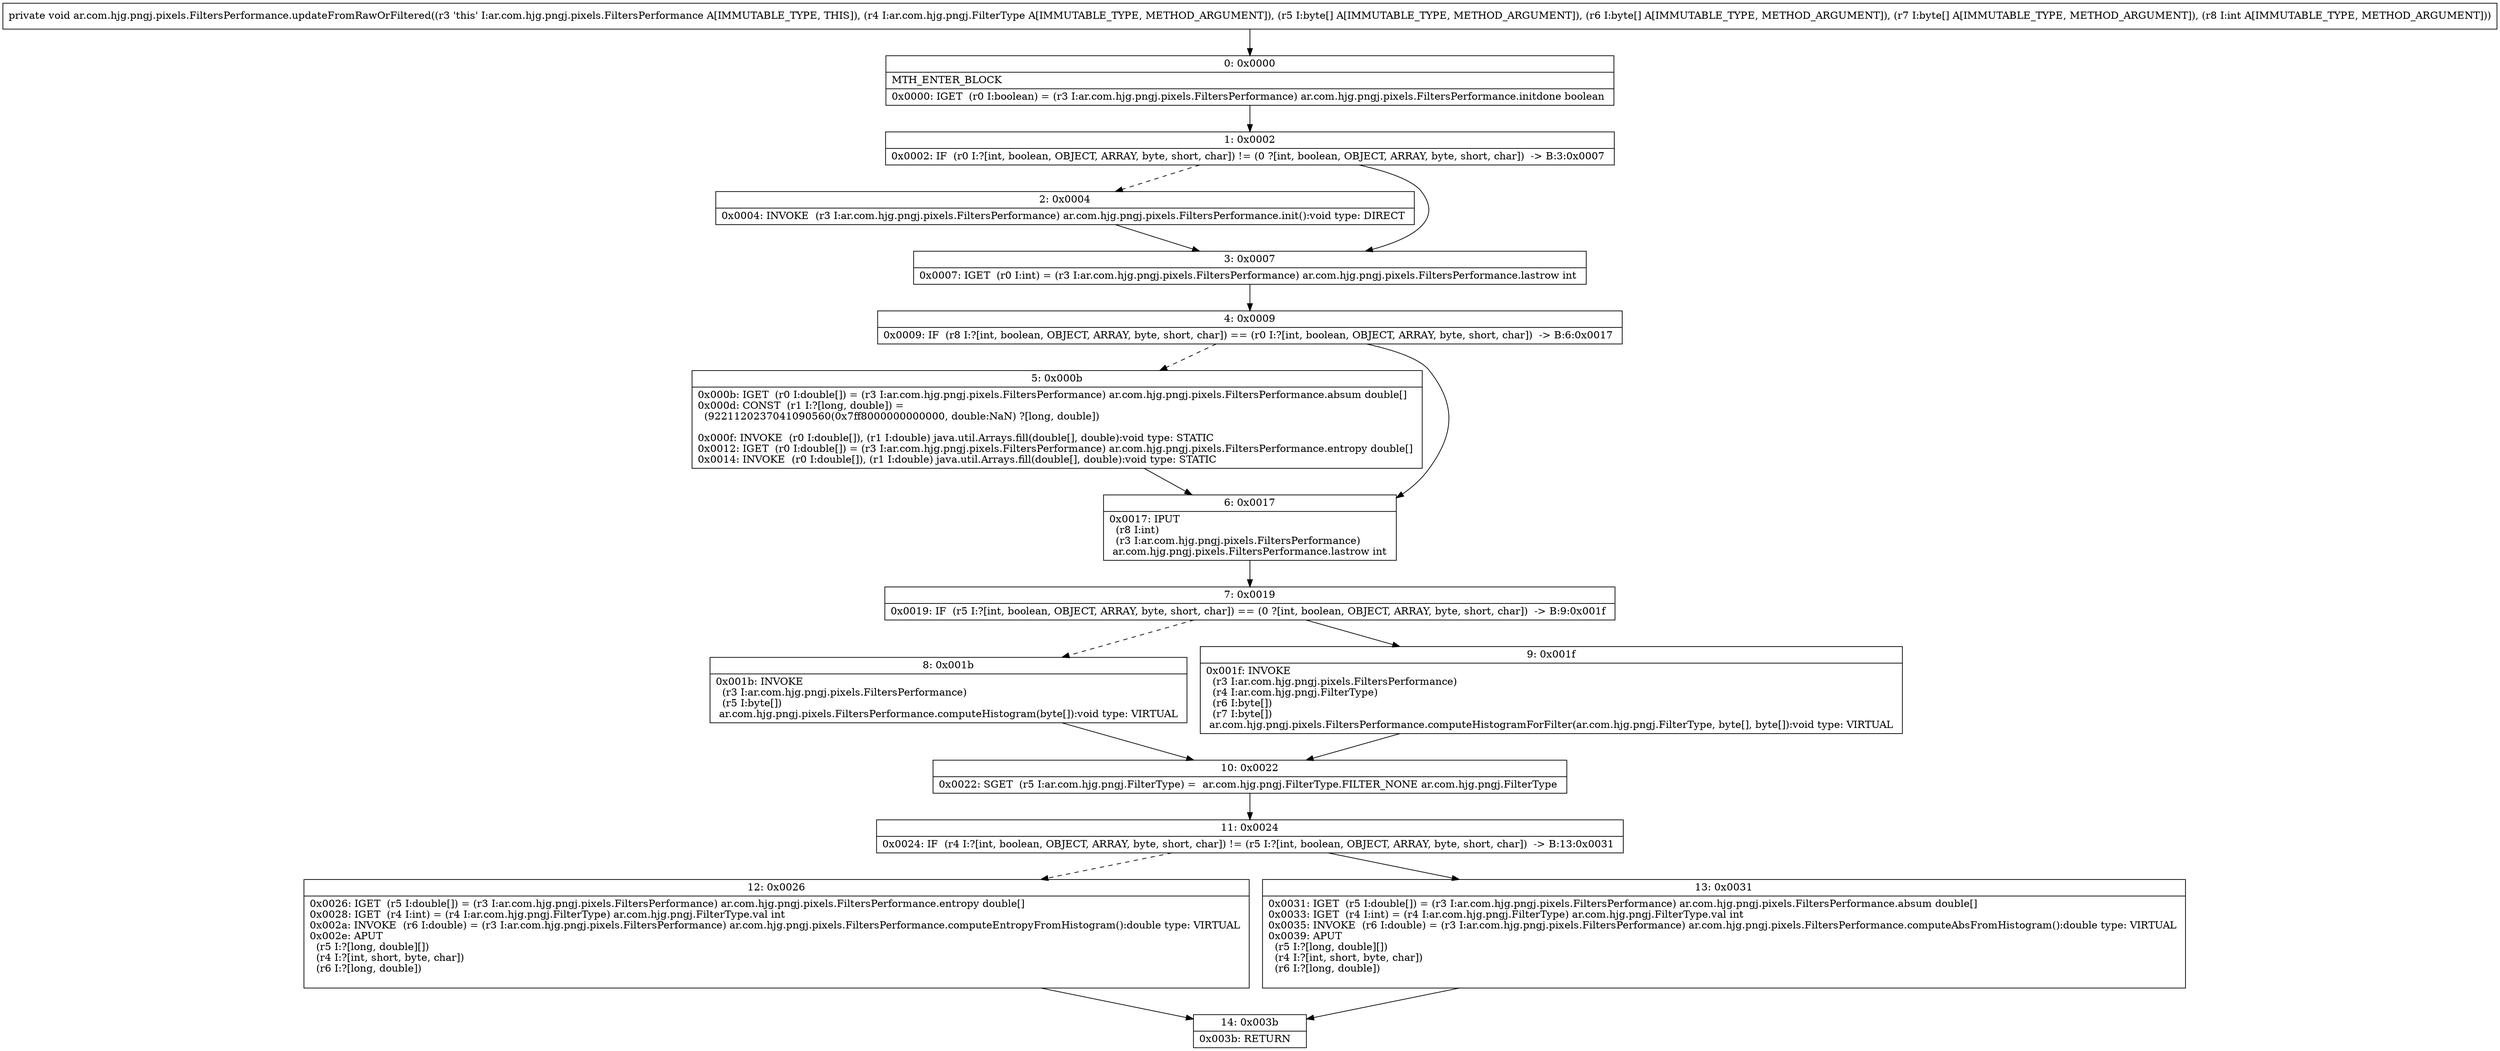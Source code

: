 digraph "CFG forar.com.hjg.pngj.pixels.FiltersPerformance.updateFromRawOrFiltered(Lar\/com\/hjg\/pngj\/FilterType;[B[B[BI)V" {
Node_0 [shape=record,label="{0\:\ 0x0000|MTH_ENTER_BLOCK\l|0x0000: IGET  (r0 I:boolean) = (r3 I:ar.com.hjg.pngj.pixels.FiltersPerformance) ar.com.hjg.pngj.pixels.FiltersPerformance.initdone boolean \l}"];
Node_1 [shape=record,label="{1\:\ 0x0002|0x0002: IF  (r0 I:?[int, boolean, OBJECT, ARRAY, byte, short, char]) != (0 ?[int, boolean, OBJECT, ARRAY, byte, short, char])  \-\> B:3:0x0007 \l}"];
Node_2 [shape=record,label="{2\:\ 0x0004|0x0004: INVOKE  (r3 I:ar.com.hjg.pngj.pixels.FiltersPerformance) ar.com.hjg.pngj.pixels.FiltersPerformance.init():void type: DIRECT \l}"];
Node_3 [shape=record,label="{3\:\ 0x0007|0x0007: IGET  (r0 I:int) = (r3 I:ar.com.hjg.pngj.pixels.FiltersPerformance) ar.com.hjg.pngj.pixels.FiltersPerformance.lastrow int \l}"];
Node_4 [shape=record,label="{4\:\ 0x0009|0x0009: IF  (r8 I:?[int, boolean, OBJECT, ARRAY, byte, short, char]) == (r0 I:?[int, boolean, OBJECT, ARRAY, byte, short, char])  \-\> B:6:0x0017 \l}"];
Node_5 [shape=record,label="{5\:\ 0x000b|0x000b: IGET  (r0 I:double[]) = (r3 I:ar.com.hjg.pngj.pixels.FiltersPerformance) ar.com.hjg.pngj.pixels.FiltersPerformance.absum double[] \l0x000d: CONST  (r1 I:?[long, double]) = \l  (9221120237041090560(0x7ff8000000000000, double:NaN) ?[long, double])\l \l0x000f: INVOKE  (r0 I:double[]), (r1 I:double) java.util.Arrays.fill(double[], double):void type: STATIC \l0x0012: IGET  (r0 I:double[]) = (r3 I:ar.com.hjg.pngj.pixels.FiltersPerformance) ar.com.hjg.pngj.pixels.FiltersPerformance.entropy double[] \l0x0014: INVOKE  (r0 I:double[]), (r1 I:double) java.util.Arrays.fill(double[], double):void type: STATIC \l}"];
Node_6 [shape=record,label="{6\:\ 0x0017|0x0017: IPUT  \l  (r8 I:int)\l  (r3 I:ar.com.hjg.pngj.pixels.FiltersPerformance)\l ar.com.hjg.pngj.pixels.FiltersPerformance.lastrow int \l}"];
Node_7 [shape=record,label="{7\:\ 0x0019|0x0019: IF  (r5 I:?[int, boolean, OBJECT, ARRAY, byte, short, char]) == (0 ?[int, boolean, OBJECT, ARRAY, byte, short, char])  \-\> B:9:0x001f \l}"];
Node_8 [shape=record,label="{8\:\ 0x001b|0x001b: INVOKE  \l  (r3 I:ar.com.hjg.pngj.pixels.FiltersPerformance)\l  (r5 I:byte[])\l ar.com.hjg.pngj.pixels.FiltersPerformance.computeHistogram(byte[]):void type: VIRTUAL \l}"];
Node_9 [shape=record,label="{9\:\ 0x001f|0x001f: INVOKE  \l  (r3 I:ar.com.hjg.pngj.pixels.FiltersPerformance)\l  (r4 I:ar.com.hjg.pngj.FilterType)\l  (r6 I:byte[])\l  (r7 I:byte[])\l ar.com.hjg.pngj.pixels.FiltersPerformance.computeHistogramForFilter(ar.com.hjg.pngj.FilterType, byte[], byte[]):void type: VIRTUAL \l}"];
Node_10 [shape=record,label="{10\:\ 0x0022|0x0022: SGET  (r5 I:ar.com.hjg.pngj.FilterType) =  ar.com.hjg.pngj.FilterType.FILTER_NONE ar.com.hjg.pngj.FilterType \l}"];
Node_11 [shape=record,label="{11\:\ 0x0024|0x0024: IF  (r4 I:?[int, boolean, OBJECT, ARRAY, byte, short, char]) != (r5 I:?[int, boolean, OBJECT, ARRAY, byte, short, char])  \-\> B:13:0x0031 \l}"];
Node_12 [shape=record,label="{12\:\ 0x0026|0x0026: IGET  (r5 I:double[]) = (r3 I:ar.com.hjg.pngj.pixels.FiltersPerformance) ar.com.hjg.pngj.pixels.FiltersPerformance.entropy double[] \l0x0028: IGET  (r4 I:int) = (r4 I:ar.com.hjg.pngj.FilterType) ar.com.hjg.pngj.FilterType.val int \l0x002a: INVOKE  (r6 I:double) = (r3 I:ar.com.hjg.pngj.pixels.FiltersPerformance) ar.com.hjg.pngj.pixels.FiltersPerformance.computeEntropyFromHistogram():double type: VIRTUAL \l0x002e: APUT  \l  (r5 I:?[long, double][])\l  (r4 I:?[int, short, byte, char])\l  (r6 I:?[long, double])\l \l}"];
Node_13 [shape=record,label="{13\:\ 0x0031|0x0031: IGET  (r5 I:double[]) = (r3 I:ar.com.hjg.pngj.pixels.FiltersPerformance) ar.com.hjg.pngj.pixels.FiltersPerformance.absum double[] \l0x0033: IGET  (r4 I:int) = (r4 I:ar.com.hjg.pngj.FilterType) ar.com.hjg.pngj.FilterType.val int \l0x0035: INVOKE  (r6 I:double) = (r3 I:ar.com.hjg.pngj.pixels.FiltersPerformance) ar.com.hjg.pngj.pixels.FiltersPerformance.computeAbsFromHistogram():double type: VIRTUAL \l0x0039: APUT  \l  (r5 I:?[long, double][])\l  (r4 I:?[int, short, byte, char])\l  (r6 I:?[long, double])\l \l}"];
Node_14 [shape=record,label="{14\:\ 0x003b|0x003b: RETURN   \l}"];
MethodNode[shape=record,label="{private void ar.com.hjg.pngj.pixels.FiltersPerformance.updateFromRawOrFiltered((r3 'this' I:ar.com.hjg.pngj.pixels.FiltersPerformance A[IMMUTABLE_TYPE, THIS]), (r4 I:ar.com.hjg.pngj.FilterType A[IMMUTABLE_TYPE, METHOD_ARGUMENT]), (r5 I:byte[] A[IMMUTABLE_TYPE, METHOD_ARGUMENT]), (r6 I:byte[] A[IMMUTABLE_TYPE, METHOD_ARGUMENT]), (r7 I:byte[] A[IMMUTABLE_TYPE, METHOD_ARGUMENT]), (r8 I:int A[IMMUTABLE_TYPE, METHOD_ARGUMENT])) }"];
MethodNode -> Node_0;
Node_0 -> Node_1;
Node_1 -> Node_2[style=dashed];
Node_1 -> Node_3;
Node_2 -> Node_3;
Node_3 -> Node_4;
Node_4 -> Node_5[style=dashed];
Node_4 -> Node_6;
Node_5 -> Node_6;
Node_6 -> Node_7;
Node_7 -> Node_8[style=dashed];
Node_7 -> Node_9;
Node_8 -> Node_10;
Node_9 -> Node_10;
Node_10 -> Node_11;
Node_11 -> Node_12[style=dashed];
Node_11 -> Node_13;
Node_12 -> Node_14;
Node_13 -> Node_14;
}


